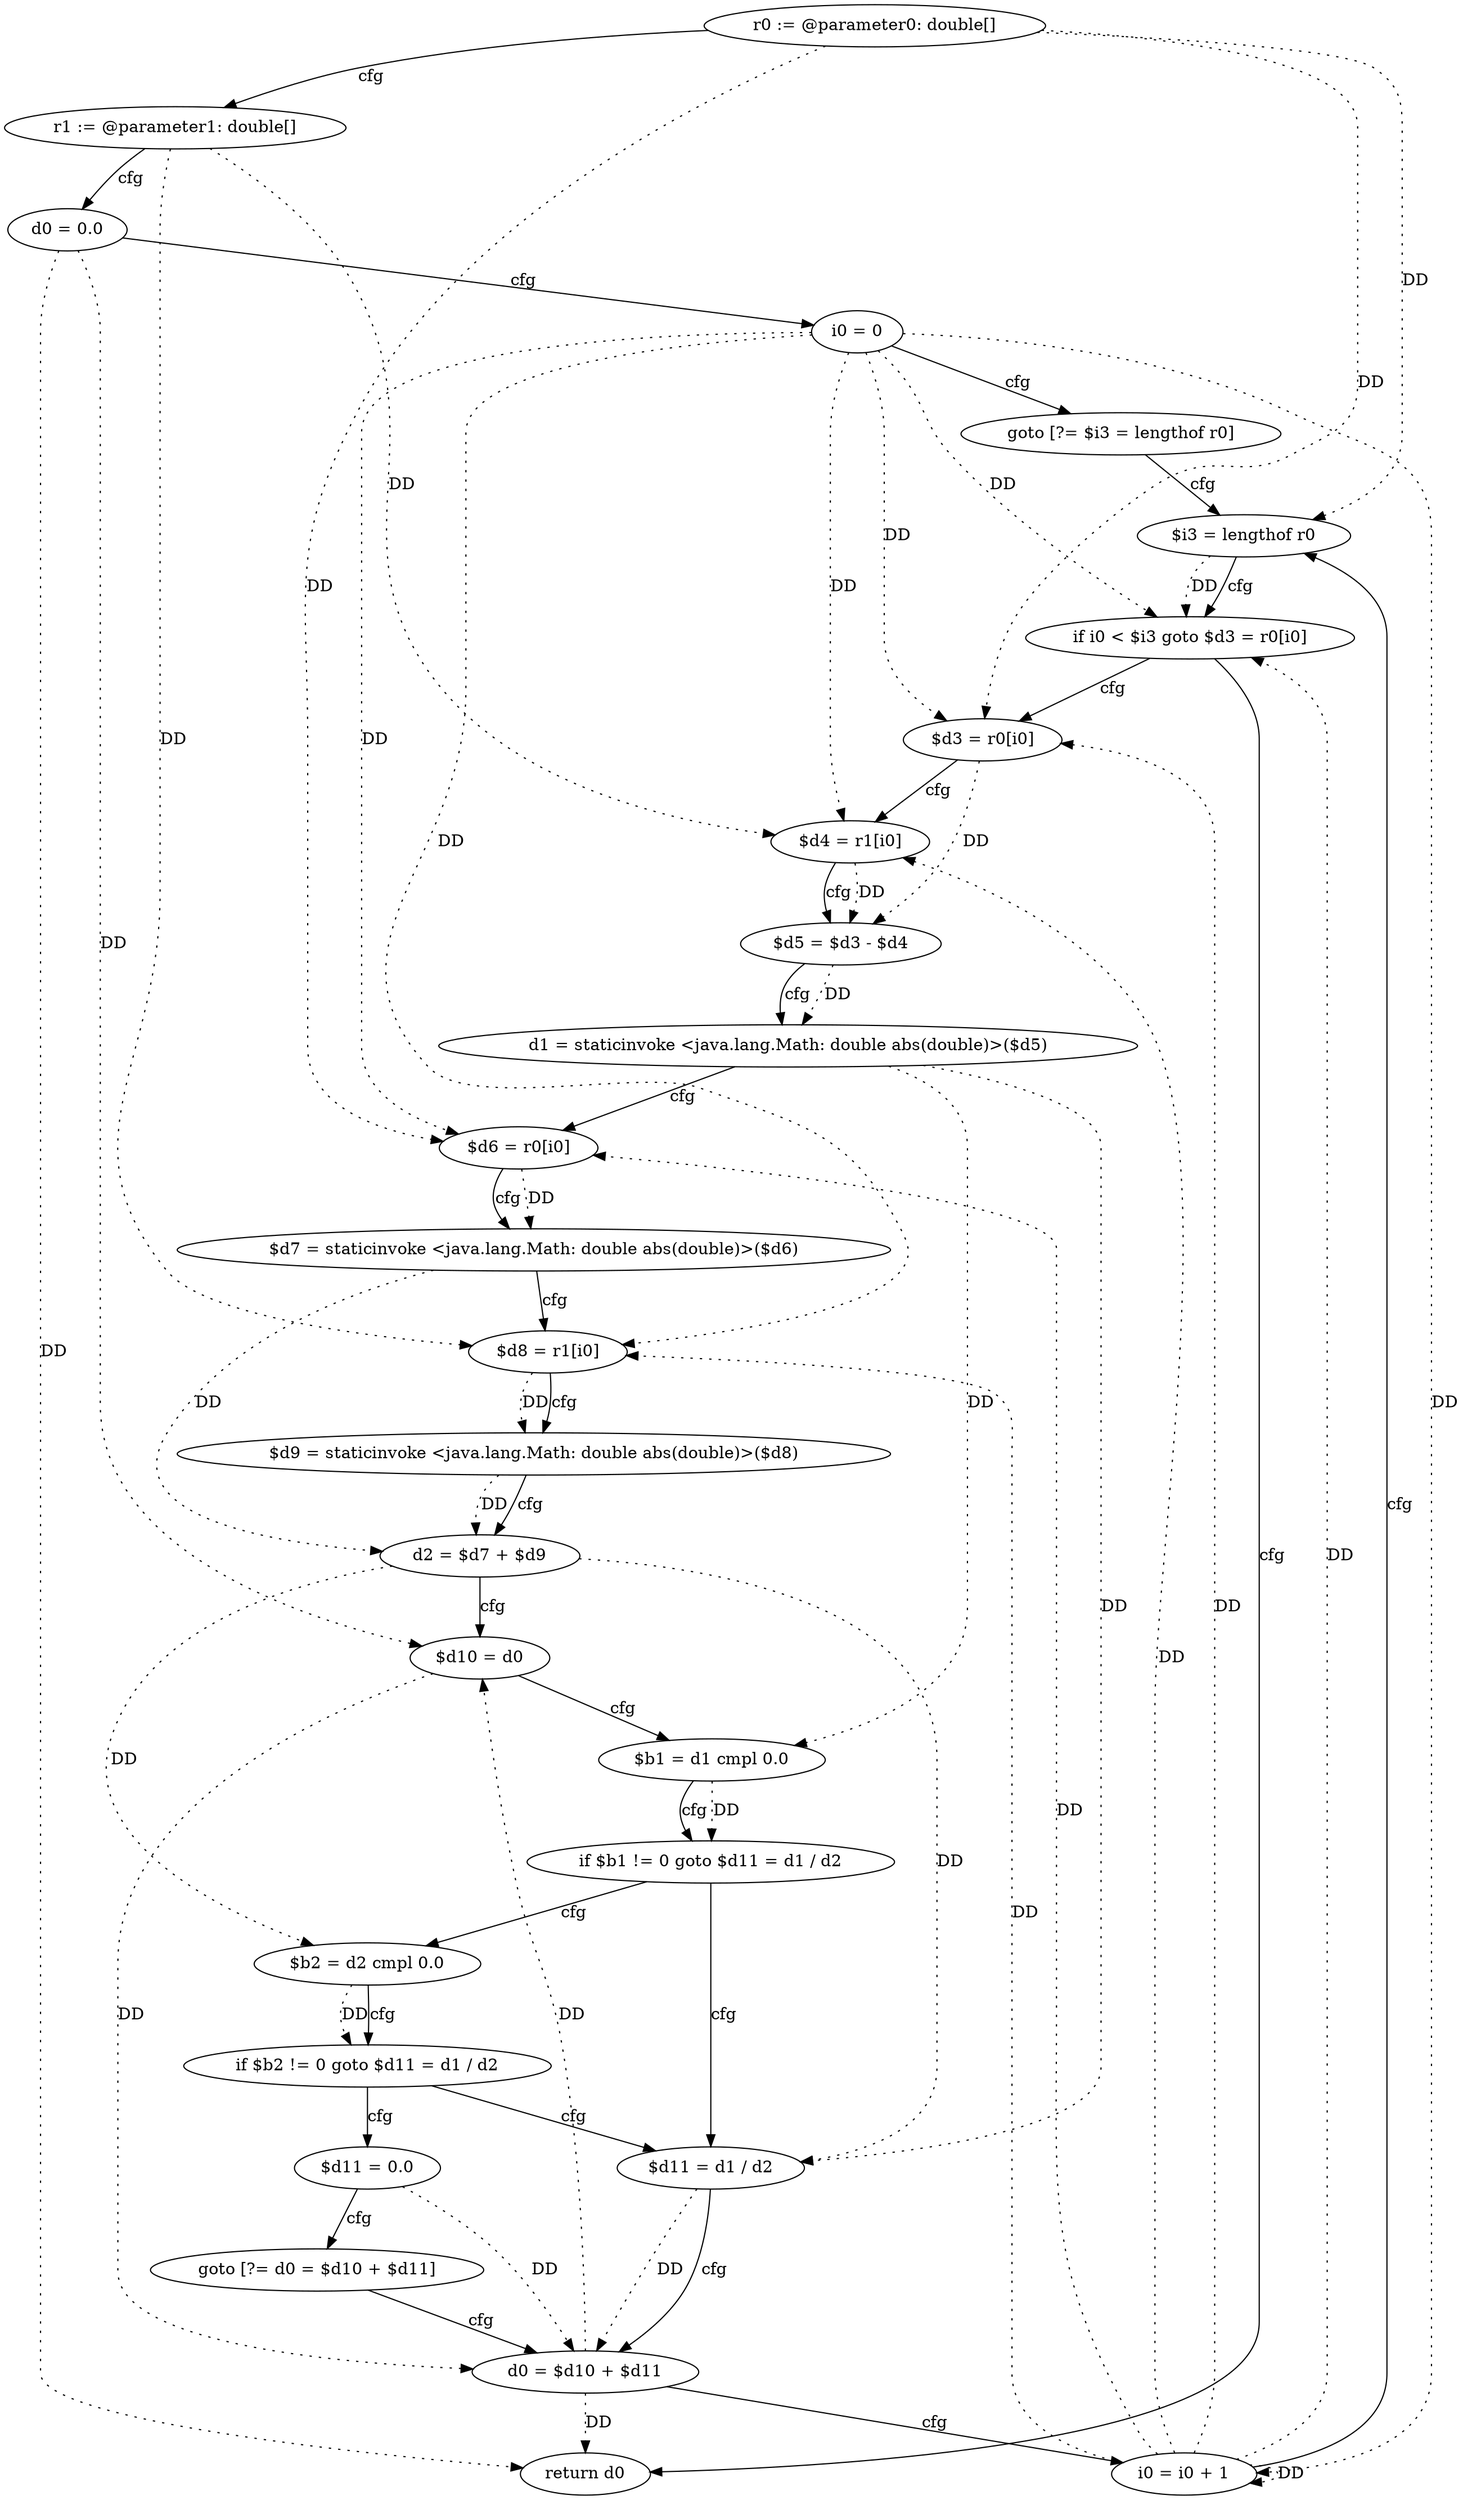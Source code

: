 digraph "computeCanberraDistance" {
    "0" [label="r0 := @parameter0: double[]",];
    "1" [label="r1 := @parameter1: double[]",];
    "2" [label="d0 = 0.0",];
    "3" [label="i0 = 0",];
    "4" [label="goto [?= $i3 = lengthof r0]",];
    "5" [label="$d3 = r0[i0]",];
    "6" [label="$d4 = r1[i0]",];
    "7" [label="$d5 = $d3 - $d4",];
    "8" [label="d1 = staticinvoke <java.lang.Math: double abs(double)>($d5)",];
    "9" [label="$d6 = r0[i0]",];
    "10" [label="$d7 = staticinvoke <java.lang.Math: double abs(double)>($d6)",];
    "11" [label="$d8 = r1[i0]",];
    "12" [label="$d9 = staticinvoke <java.lang.Math: double abs(double)>($d8)",];
    "13" [label="d2 = $d7 + $d9",];
    "14" [label="$d10 = d0",];
    "15" [label="$b1 = d1 cmpl 0.0",];
    "16" [label="if $b1 != 0 goto $d11 = d1 / d2",];
    "17" [label="$b2 = d2 cmpl 0.0",];
    "18" [label="if $b2 != 0 goto $d11 = d1 / d2",];
    "19" [label="$d11 = 0.0",];
    "20" [label="goto [?= d0 = $d10 + $d11]",];
    "21" [label="$d11 = d1 / d2",];
    "22" [label="d0 = $d10 + $d11",];
    "23" [label="i0 = i0 + 1",];
    "24" [label="$i3 = lengthof r0",];
    "25" [label="if i0 < $i3 goto $d3 = r0[i0]",];
    "26" [label="return d0",];
    "0"->"5" [label="DD",style=dotted,];
    "0"->"9" [label="DD",style=dotted,];
    "0"->"24" [label="DD",style=dotted,];
    "1"->"6" [label="DD",style=dotted,];
    "1"->"11" [label="DD",style=dotted,];
    "2"->"14" [label="DD",style=dotted,];
    "2"->"26" [label="DD",style=dotted,];
    "3"->"5" [label="DD",style=dotted,];
    "3"->"6" [label="DD",style=dotted,];
    "3"->"9" [label="DD",style=dotted,];
    "3"->"11" [label="DD",style=dotted,];
    "3"->"23" [label="DD",style=dotted,];
    "3"->"25" [label="DD",style=dotted,];
    "5"->"7" [label="DD",style=dotted,];
    "6"->"7" [label="DD",style=dotted,];
    "7"->"8" [label="DD",style=dotted,];
    "8"->"15" [label="DD",style=dotted,];
    "8"->"21" [label="DD",style=dotted,];
    "9"->"10" [label="DD",style=dotted,];
    "10"->"13" [label="DD",style=dotted,];
    "11"->"12" [label="DD",style=dotted,];
    "12"->"13" [label="DD",style=dotted,];
    "13"->"17" [label="DD",style=dotted,];
    "13"->"21" [label="DD",style=dotted,];
    "14"->"22" [label="DD",style=dotted,];
    "15"->"16" [label="DD",style=dotted,];
    "17"->"18" [label="DD",style=dotted,];
    "19"->"22" [label="DD",style=dotted,];
    "21"->"22" [label="DD",style=dotted,];
    "22"->"14" [label="DD",style=dotted,];
    "22"->"26" [label="DD",style=dotted,];
    "23"->"5" [label="DD",style=dotted,];
    "23"->"6" [label="DD",style=dotted,];
    "23"->"9" [label="DD",style=dotted,];
    "23"->"11" [label="DD",style=dotted,];
    "23"->"23" [label="DD",style=dotted,];
    "23"->"25" [label="DD",style=dotted,];
    "24"->"25" [label="DD",style=dotted,];
    "0"->"1" [label="cfg",];
    "1"->"2" [label="cfg",];
    "2"->"3" [label="cfg",];
    "3"->"4" [label="cfg",];
    "4"->"24" [label="cfg",];
    "5"->"6" [label="cfg",];
    "6"->"7" [label="cfg",];
    "7"->"8" [label="cfg",];
    "8"->"9" [label="cfg",];
    "9"->"10" [label="cfg",];
    "10"->"11" [label="cfg",];
    "11"->"12" [label="cfg",];
    "12"->"13" [label="cfg",];
    "13"->"14" [label="cfg",];
    "14"->"15" [label="cfg",];
    "15"->"16" [label="cfg",];
    "16"->"17" [label="cfg",];
    "16"->"21" [label="cfg",];
    "17"->"18" [label="cfg",];
    "18"->"19" [label="cfg",];
    "18"->"21" [label="cfg",];
    "19"->"20" [label="cfg",];
    "20"->"22" [label="cfg",];
    "21"->"22" [label="cfg",];
    "22"->"23" [label="cfg",];
    "23"->"24" [label="cfg",];
    "24"->"25" [label="cfg",];
    "25"->"26" [label="cfg",];
    "25"->"5" [label="cfg",];
}
